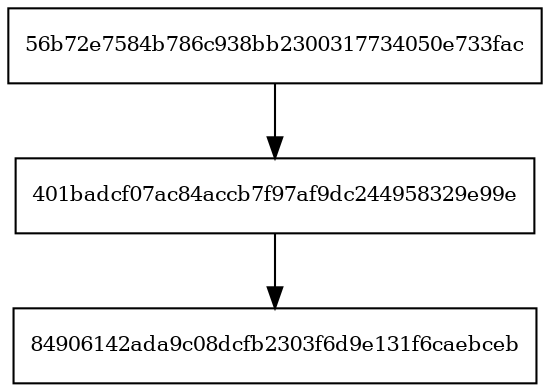 digraph G {
    node [shape=box, fontsize=10];
    "401badcf07ac84accb7f97af9dc244958329e99e" [label="401badcf07ac84accb7f97af9dc244958329e99e"];
    "401badcf07ac84accb7f97af9dc244958329e99e" -> "84906142ada9c08dcfb2303f6d9e131f6caebceb";
    "56b72e7584b786c938bb2300317734050e733fac" [label="56b72e7584b786c938bb2300317734050e733fac"];
    "56b72e7584b786c938bb2300317734050e733fac" -> "401badcf07ac84accb7f97af9dc244958329e99e";
}